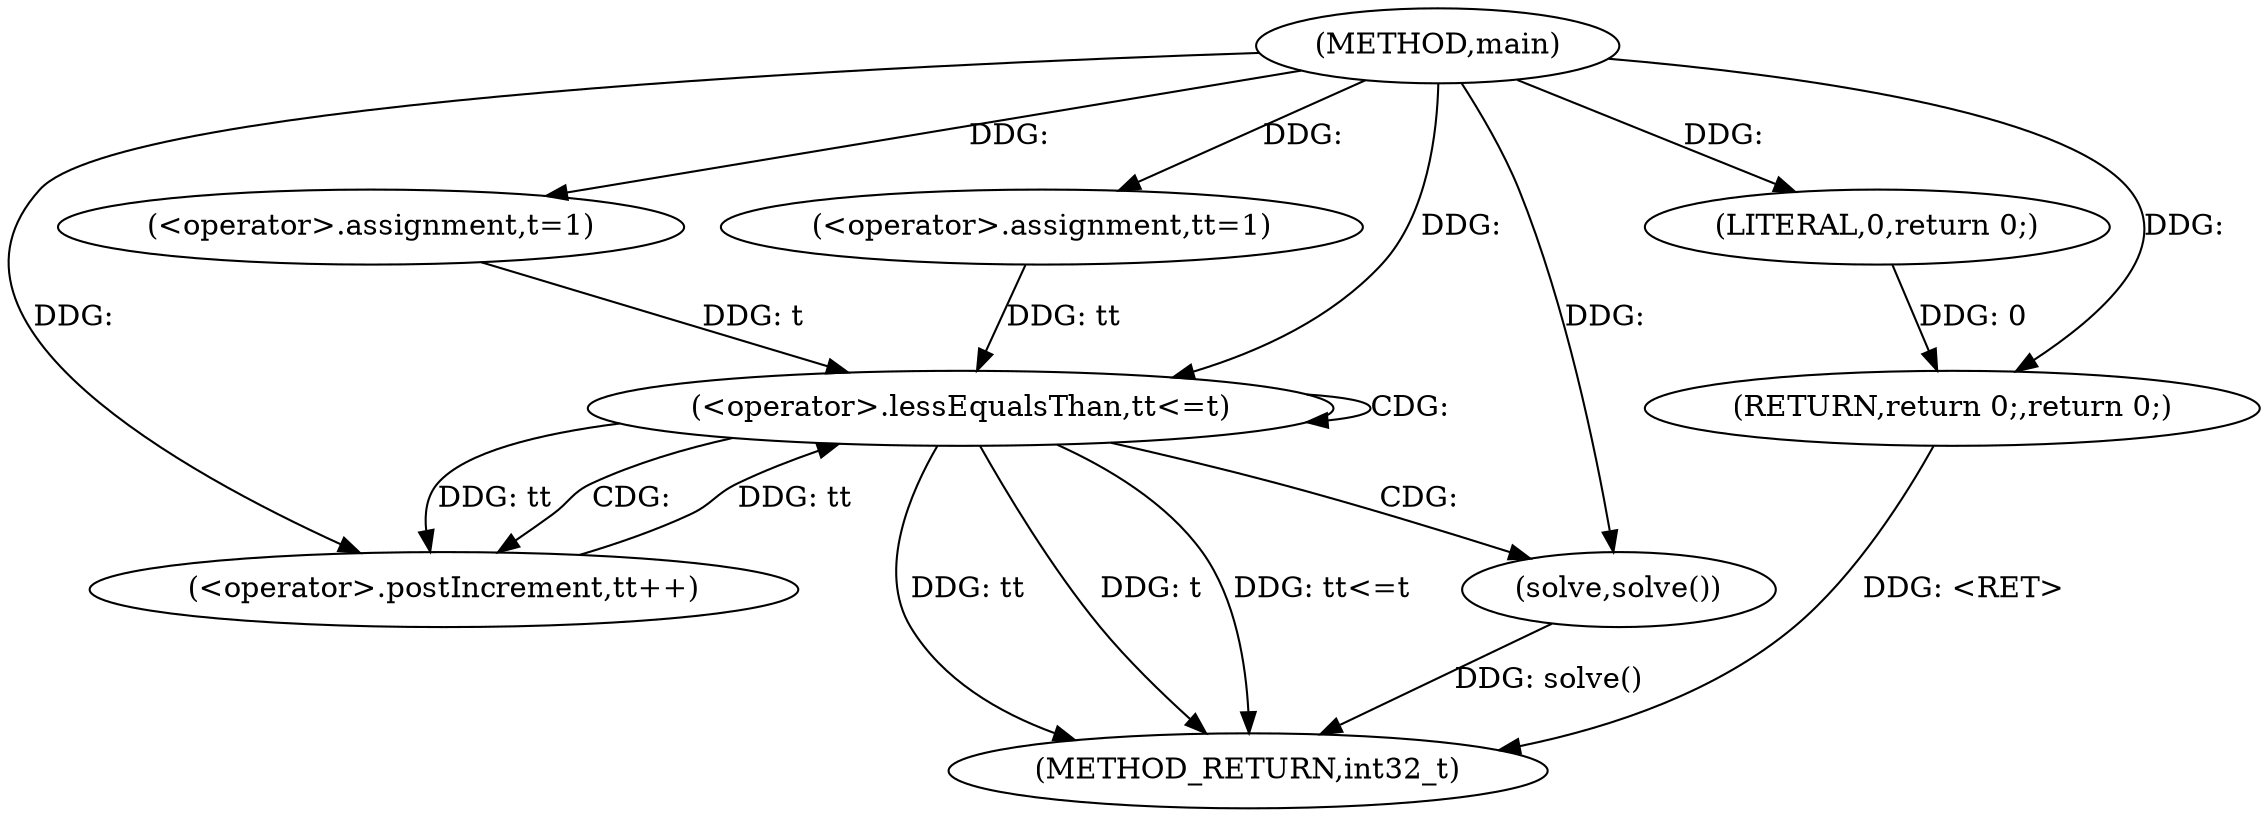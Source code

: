 digraph "main" {  
"1000282" [label = "(METHOD,main)" ]
"1000301" [label = "(METHOD_RETURN,int32_t)" ]
"1000285" [label = "(<operator>.assignment,t=1)" ]
"1000299" [label = "(RETURN,return 0;,return 0;)" ]
"1000290" [label = "(<operator>.assignment,tt=1)" ]
"1000293" [label = "(<operator>.lessEqualsThan,tt<=t)" ]
"1000296" [label = "(<operator>.postIncrement,tt++)" ]
"1000298" [label = "(solve,solve())" ]
"1000300" [label = "(LITERAL,0,return 0;)" ]
  "1000299" -> "1000301"  [ label = "DDG: <RET>"] 
  "1000293" -> "1000301"  [ label = "DDG: tt"] 
  "1000293" -> "1000301"  [ label = "DDG: t"] 
  "1000293" -> "1000301"  [ label = "DDG: tt<=t"] 
  "1000298" -> "1000301"  [ label = "DDG: solve()"] 
  "1000282" -> "1000285"  [ label = "DDG: "] 
  "1000300" -> "1000299"  [ label = "DDG: 0"] 
  "1000282" -> "1000299"  [ label = "DDG: "] 
  "1000282" -> "1000290"  [ label = "DDG: "] 
  "1000282" -> "1000298"  [ label = "DDG: "] 
  "1000282" -> "1000300"  [ label = "DDG: "] 
  "1000290" -> "1000293"  [ label = "DDG: tt"] 
  "1000296" -> "1000293"  [ label = "DDG: tt"] 
  "1000282" -> "1000293"  [ label = "DDG: "] 
  "1000285" -> "1000293"  [ label = "DDG: t"] 
  "1000293" -> "1000296"  [ label = "DDG: tt"] 
  "1000282" -> "1000296"  [ label = "DDG: "] 
  "1000293" -> "1000296"  [ label = "CDG: "] 
  "1000293" -> "1000298"  [ label = "CDG: "] 
  "1000293" -> "1000293"  [ label = "CDG: "] 
}
